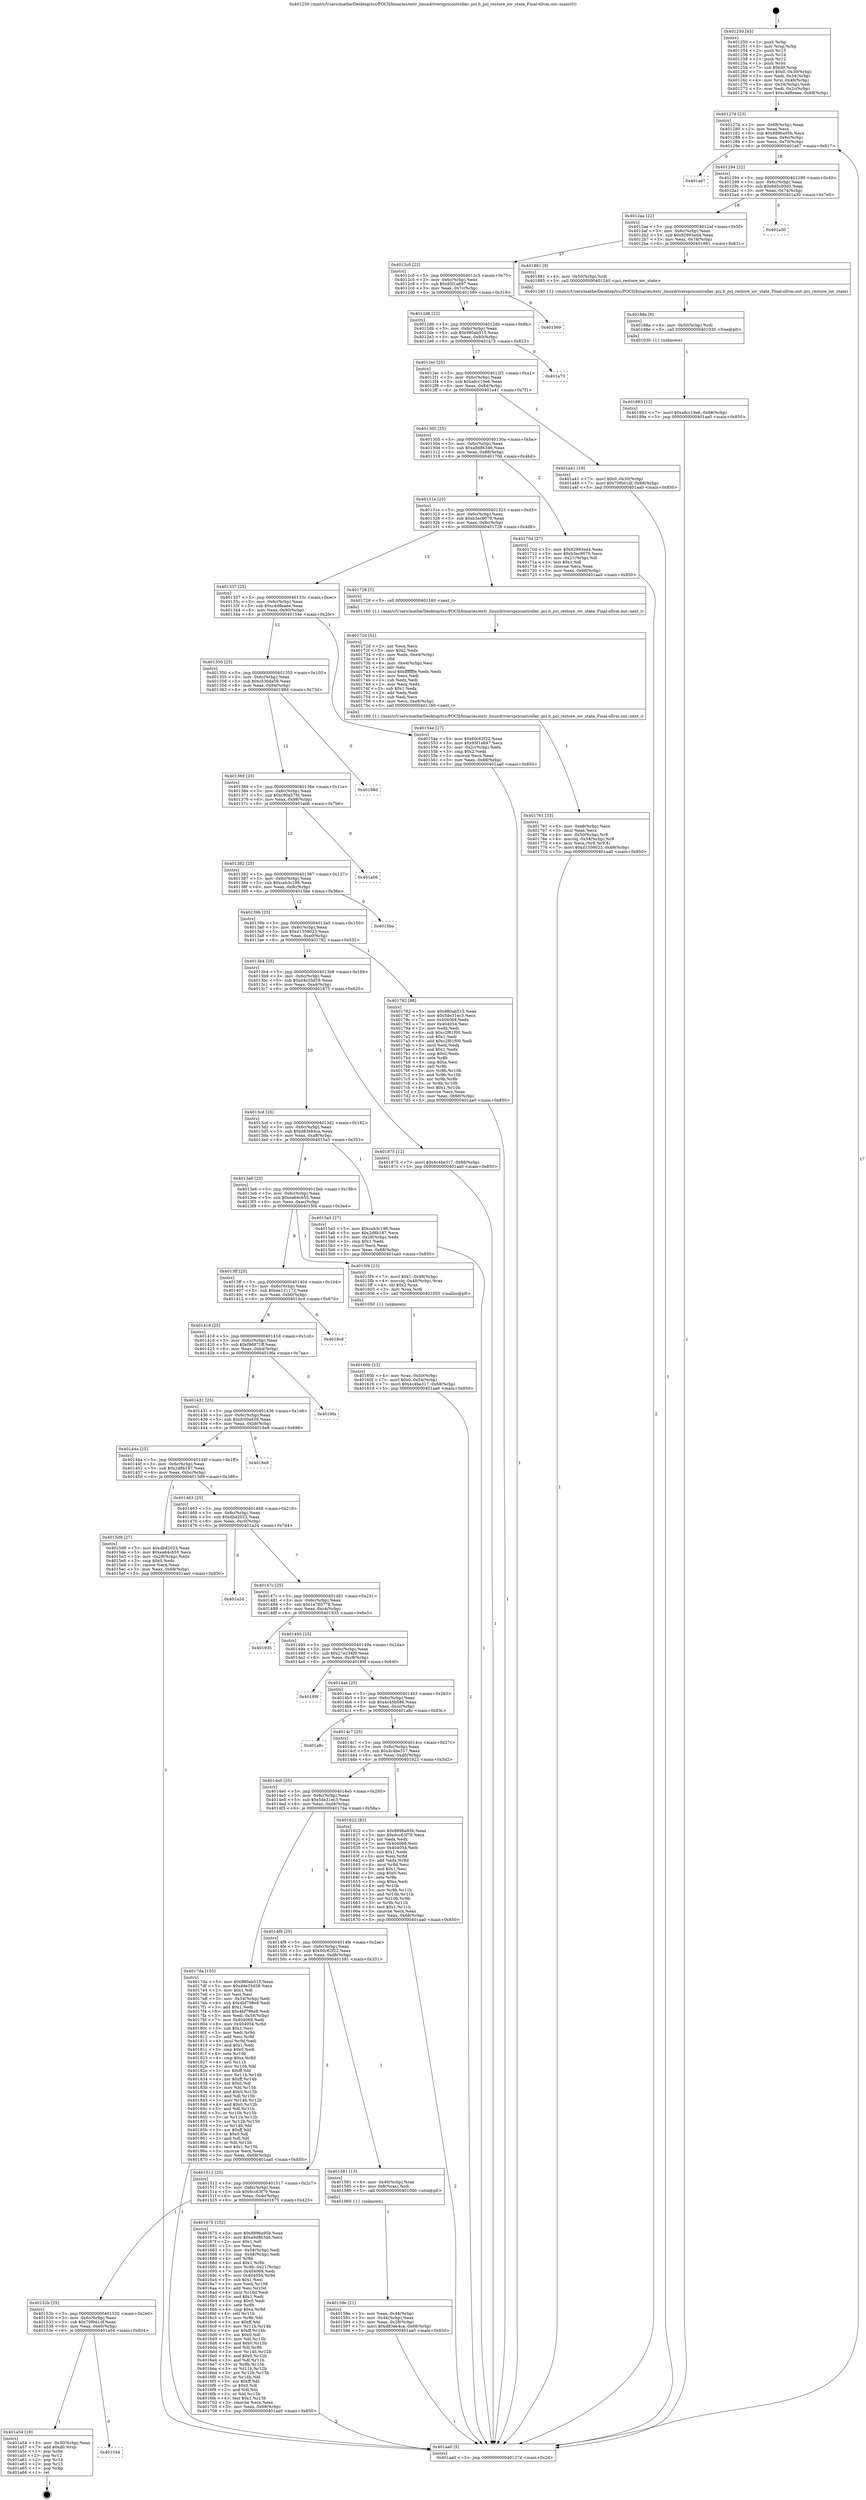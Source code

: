 digraph "0x401250" {
  label = "0x401250 (/mnt/c/Users/mathe/Desktop/tcc/POCII/binaries/extr_linuxdriverspcicontroller..pci.h_pci_restore_iov_state_Final-ollvm.out::main(0))"
  labelloc = "t"
  node[shape=record]

  Entry [label="",width=0.3,height=0.3,shape=circle,fillcolor=black,style=filled]
  "0x40127d" [label="{
     0x40127d [23]\l
     | [instrs]\l
     &nbsp;&nbsp;0x40127d \<+3\>: mov -0x68(%rbp),%eax\l
     &nbsp;&nbsp;0x401280 \<+2\>: mov %eax,%ecx\l
     &nbsp;&nbsp;0x401282 \<+6\>: sub $0x8896a95b,%ecx\l
     &nbsp;&nbsp;0x401288 \<+3\>: mov %eax,-0x6c(%rbp)\l
     &nbsp;&nbsp;0x40128b \<+3\>: mov %ecx,-0x70(%rbp)\l
     &nbsp;&nbsp;0x40128e \<+6\>: je 0000000000401a67 \<main+0x817\>\l
  }"]
  "0x401a67" [label="{
     0x401a67\l
  }", style=dashed]
  "0x401294" [label="{
     0x401294 [22]\l
     | [instrs]\l
     &nbsp;&nbsp;0x401294 \<+5\>: jmp 0000000000401299 \<main+0x49\>\l
     &nbsp;&nbsp;0x401299 \<+3\>: mov -0x6c(%rbp),%eax\l
     &nbsp;&nbsp;0x40129c \<+5\>: sub $0x8d5c00d3,%eax\l
     &nbsp;&nbsp;0x4012a1 \<+3\>: mov %eax,-0x74(%rbp)\l
     &nbsp;&nbsp;0x4012a4 \<+6\>: je 0000000000401a30 \<main+0x7e0\>\l
  }"]
  Exit [label="",width=0.3,height=0.3,shape=circle,fillcolor=black,style=filled,peripheries=2]
  "0x401a30" [label="{
     0x401a30\l
  }", style=dashed]
  "0x4012aa" [label="{
     0x4012aa [22]\l
     | [instrs]\l
     &nbsp;&nbsp;0x4012aa \<+5\>: jmp 00000000004012af \<main+0x5f\>\l
     &nbsp;&nbsp;0x4012af \<+3\>: mov -0x6c(%rbp),%eax\l
     &nbsp;&nbsp;0x4012b2 \<+5\>: sub $0x92993ed4,%eax\l
     &nbsp;&nbsp;0x4012b7 \<+3\>: mov %eax,-0x78(%rbp)\l
     &nbsp;&nbsp;0x4012ba \<+6\>: je 0000000000401881 \<main+0x631\>\l
  }"]
  "0x401544" [label="{
     0x401544\l
  }", style=dashed]
  "0x401881" [label="{
     0x401881 [9]\l
     | [instrs]\l
     &nbsp;&nbsp;0x401881 \<+4\>: mov -0x50(%rbp),%rdi\l
     &nbsp;&nbsp;0x401885 \<+5\>: call 0000000000401240 \<pci_restore_iov_state\>\l
     | [calls]\l
     &nbsp;&nbsp;0x401240 \{1\} (/mnt/c/Users/mathe/Desktop/tcc/POCII/binaries/extr_linuxdriverspcicontroller..pci.h_pci_restore_iov_state_Final-ollvm.out::pci_restore_iov_state)\l
  }"]
  "0x4012c0" [label="{
     0x4012c0 [22]\l
     | [instrs]\l
     &nbsp;&nbsp;0x4012c0 \<+5\>: jmp 00000000004012c5 \<main+0x75\>\l
     &nbsp;&nbsp;0x4012c5 \<+3\>: mov -0x6c(%rbp),%eax\l
     &nbsp;&nbsp;0x4012c8 \<+5\>: sub $0x95f1a697,%eax\l
     &nbsp;&nbsp;0x4012cd \<+3\>: mov %eax,-0x7c(%rbp)\l
     &nbsp;&nbsp;0x4012d0 \<+6\>: je 0000000000401569 \<main+0x319\>\l
  }"]
  "0x401a54" [label="{
     0x401a54 [19]\l
     | [instrs]\l
     &nbsp;&nbsp;0x401a54 \<+3\>: mov -0x30(%rbp),%eax\l
     &nbsp;&nbsp;0x401a57 \<+7\>: add $0xd0,%rsp\l
     &nbsp;&nbsp;0x401a5e \<+1\>: pop %rbx\l
     &nbsp;&nbsp;0x401a5f \<+2\>: pop %r12\l
     &nbsp;&nbsp;0x401a61 \<+2\>: pop %r14\l
     &nbsp;&nbsp;0x401a63 \<+2\>: pop %r15\l
     &nbsp;&nbsp;0x401a65 \<+1\>: pop %rbp\l
     &nbsp;&nbsp;0x401a66 \<+1\>: ret\l
  }"]
  "0x401569" [label="{
     0x401569\l
  }", style=dashed]
  "0x4012d6" [label="{
     0x4012d6 [22]\l
     | [instrs]\l
     &nbsp;&nbsp;0x4012d6 \<+5\>: jmp 00000000004012db \<main+0x8b\>\l
     &nbsp;&nbsp;0x4012db \<+3\>: mov -0x6c(%rbp),%eax\l
     &nbsp;&nbsp;0x4012de \<+5\>: sub $0x980ab515,%eax\l
     &nbsp;&nbsp;0x4012e3 \<+3\>: mov %eax,-0x80(%rbp)\l
     &nbsp;&nbsp;0x4012e6 \<+6\>: je 0000000000401a73 \<main+0x823\>\l
  }"]
  "0x401893" [label="{
     0x401893 [12]\l
     | [instrs]\l
     &nbsp;&nbsp;0x401893 \<+7\>: movl $0xa8cc19e6,-0x68(%rbp)\l
     &nbsp;&nbsp;0x40189a \<+5\>: jmp 0000000000401aa0 \<main+0x850\>\l
  }"]
  "0x401a73" [label="{
     0x401a73\l
  }", style=dashed]
  "0x4012ec" [label="{
     0x4012ec [25]\l
     | [instrs]\l
     &nbsp;&nbsp;0x4012ec \<+5\>: jmp 00000000004012f1 \<main+0xa1\>\l
     &nbsp;&nbsp;0x4012f1 \<+3\>: mov -0x6c(%rbp),%eax\l
     &nbsp;&nbsp;0x4012f4 \<+5\>: sub $0xa8cc19e6,%eax\l
     &nbsp;&nbsp;0x4012f9 \<+6\>: mov %eax,-0x84(%rbp)\l
     &nbsp;&nbsp;0x4012ff \<+6\>: je 0000000000401a41 \<main+0x7f1\>\l
  }"]
  "0x40188a" [label="{
     0x40188a [9]\l
     | [instrs]\l
     &nbsp;&nbsp;0x40188a \<+4\>: mov -0x50(%rbp),%rdi\l
     &nbsp;&nbsp;0x40188e \<+5\>: call 0000000000401030 \<free@plt\>\l
     | [calls]\l
     &nbsp;&nbsp;0x401030 \{1\} (unknown)\l
  }"]
  "0x401a41" [label="{
     0x401a41 [19]\l
     | [instrs]\l
     &nbsp;&nbsp;0x401a41 \<+7\>: movl $0x0,-0x30(%rbp)\l
     &nbsp;&nbsp;0x401a48 \<+7\>: movl $0x70f0d1df,-0x68(%rbp)\l
     &nbsp;&nbsp;0x401a4f \<+5\>: jmp 0000000000401aa0 \<main+0x850\>\l
  }"]
  "0x401305" [label="{
     0x401305 [25]\l
     | [instrs]\l
     &nbsp;&nbsp;0x401305 \<+5\>: jmp 000000000040130a \<main+0xba\>\l
     &nbsp;&nbsp;0x40130a \<+3\>: mov -0x6c(%rbp),%eax\l
     &nbsp;&nbsp;0x40130d \<+5\>: sub $0xa9d86346,%eax\l
     &nbsp;&nbsp;0x401312 \<+6\>: mov %eax,-0x88(%rbp)\l
     &nbsp;&nbsp;0x401318 \<+6\>: je 000000000040170d \<main+0x4bd\>\l
  }"]
  "0x401761" [label="{
     0x401761 [33]\l
     | [instrs]\l
     &nbsp;&nbsp;0x401761 \<+6\>: mov -0xe8(%rbp),%ecx\l
     &nbsp;&nbsp;0x401767 \<+3\>: imul %eax,%ecx\l
     &nbsp;&nbsp;0x40176a \<+4\>: mov -0x50(%rbp),%r8\l
     &nbsp;&nbsp;0x40176e \<+4\>: movslq -0x54(%rbp),%r9\l
     &nbsp;&nbsp;0x401772 \<+4\>: mov %ecx,(%r8,%r9,4)\l
     &nbsp;&nbsp;0x401776 \<+7\>: movl $0xd1356023,-0x68(%rbp)\l
     &nbsp;&nbsp;0x40177d \<+5\>: jmp 0000000000401aa0 \<main+0x850\>\l
  }"]
  "0x40170d" [label="{
     0x40170d [27]\l
     | [instrs]\l
     &nbsp;&nbsp;0x40170d \<+5\>: mov $0x92993ed4,%eax\l
     &nbsp;&nbsp;0x401712 \<+5\>: mov $0xb3ec9070,%ecx\l
     &nbsp;&nbsp;0x401717 \<+3\>: mov -0x21(%rbp),%dl\l
     &nbsp;&nbsp;0x40171a \<+3\>: test $0x1,%dl\l
     &nbsp;&nbsp;0x40171d \<+3\>: cmovne %ecx,%eax\l
     &nbsp;&nbsp;0x401720 \<+3\>: mov %eax,-0x68(%rbp)\l
     &nbsp;&nbsp;0x401723 \<+5\>: jmp 0000000000401aa0 \<main+0x850\>\l
  }"]
  "0x40131e" [label="{
     0x40131e [25]\l
     | [instrs]\l
     &nbsp;&nbsp;0x40131e \<+5\>: jmp 0000000000401323 \<main+0xd3\>\l
     &nbsp;&nbsp;0x401323 \<+3\>: mov -0x6c(%rbp),%eax\l
     &nbsp;&nbsp;0x401326 \<+5\>: sub $0xb3ec9070,%eax\l
     &nbsp;&nbsp;0x40132b \<+6\>: mov %eax,-0x8c(%rbp)\l
     &nbsp;&nbsp;0x401331 \<+6\>: je 0000000000401728 \<main+0x4d8\>\l
  }"]
  "0x40172d" [label="{
     0x40172d [52]\l
     | [instrs]\l
     &nbsp;&nbsp;0x40172d \<+2\>: xor %ecx,%ecx\l
     &nbsp;&nbsp;0x40172f \<+5\>: mov $0x2,%edx\l
     &nbsp;&nbsp;0x401734 \<+6\>: mov %edx,-0xe4(%rbp)\l
     &nbsp;&nbsp;0x40173a \<+1\>: cltd\l
     &nbsp;&nbsp;0x40173b \<+6\>: mov -0xe4(%rbp),%esi\l
     &nbsp;&nbsp;0x401741 \<+2\>: idiv %esi\l
     &nbsp;&nbsp;0x401743 \<+6\>: imul $0xfffffffe,%edx,%edx\l
     &nbsp;&nbsp;0x401749 \<+2\>: mov %ecx,%edi\l
     &nbsp;&nbsp;0x40174b \<+2\>: sub %edx,%edi\l
     &nbsp;&nbsp;0x40174d \<+2\>: mov %ecx,%edx\l
     &nbsp;&nbsp;0x40174f \<+3\>: sub $0x1,%edx\l
     &nbsp;&nbsp;0x401752 \<+2\>: add %edx,%edi\l
     &nbsp;&nbsp;0x401754 \<+2\>: sub %edi,%ecx\l
     &nbsp;&nbsp;0x401756 \<+6\>: mov %ecx,-0xe8(%rbp)\l
     &nbsp;&nbsp;0x40175c \<+5\>: call 0000000000401160 \<next_i\>\l
     | [calls]\l
     &nbsp;&nbsp;0x401160 \{1\} (/mnt/c/Users/mathe/Desktop/tcc/POCII/binaries/extr_linuxdriverspcicontroller..pci.h_pci_restore_iov_state_Final-ollvm.out::next_i)\l
  }"]
  "0x401728" [label="{
     0x401728 [5]\l
     | [instrs]\l
     &nbsp;&nbsp;0x401728 \<+5\>: call 0000000000401160 \<next_i\>\l
     | [calls]\l
     &nbsp;&nbsp;0x401160 \{1\} (/mnt/c/Users/mathe/Desktop/tcc/POCII/binaries/extr_linuxdriverspcicontroller..pci.h_pci_restore_iov_state_Final-ollvm.out::next_i)\l
  }"]
  "0x401337" [label="{
     0x401337 [25]\l
     | [instrs]\l
     &nbsp;&nbsp;0x401337 \<+5\>: jmp 000000000040133c \<main+0xec\>\l
     &nbsp;&nbsp;0x40133c \<+3\>: mov -0x6c(%rbp),%eax\l
     &nbsp;&nbsp;0x40133f \<+5\>: sub $0xc4d8eaee,%eax\l
     &nbsp;&nbsp;0x401344 \<+6\>: mov %eax,-0x90(%rbp)\l
     &nbsp;&nbsp;0x40134a \<+6\>: je 000000000040154e \<main+0x2fe\>\l
  }"]
  "0x40152b" [label="{
     0x40152b [25]\l
     | [instrs]\l
     &nbsp;&nbsp;0x40152b \<+5\>: jmp 0000000000401530 \<main+0x2e0\>\l
     &nbsp;&nbsp;0x401530 \<+3\>: mov -0x6c(%rbp),%eax\l
     &nbsp;&nbsp;0x401533 \<+5\>: sub $0x70f0d1df,%eax\l
     &nbsp;&nbsp;0x401538 \<+6\>: mov %eax,-0xe0(%rbp)\l
     &nbsp;&nbsp;0x40153e \<+6\>: je 0000000000401a54 \<main+0x804\>\l
  }"]
  "0x40154e" [label="{
     0x40154e [27]\l
     | [instrs]\l
     &nbsp;&nbsp;0x40154e \<+5\>: mov $0x60c62f22,%eax\l
     &nbsp;&nbsp;0x401553 \<+5\>: mov $0x95f1a697,%ecx\l
     &nbsp;&nbsp;0x401558 \<+3\>: mov -0x2c(%rbp),%edx\l
     &nbsp;&nbsp;0x40155b \<+3\>: cmp $0x2,%edx\l
     &nbsp;&nbsp;0x40155e \<+3\>: cmovne %ecx,%eax\l
     &nbsp;&nbsp;0x401561 \<+3\>: mov %eax,-0x68(%rbp)\l
     &nbsp;&nbsp;0x401564 \<+5\>: jmp 0000000000401aa0 \<main+0x850\>\l
  }"]
  "0x401350" [label="{
     0x401350 [25]\l
     | [instrs]\l
     &nbsp;&nbsp;0x401350 \<+5\>: jmp 0000000000401355 \<main+0x105\>\l
     &nbsp;&nbsp;0x401355 \<+3\>: mov -0x6c(%rbp),%eax\l
     &nbsp;&nbsp;0x401358 \<+5\>: sub $0xc536da59,%eax\l
     &nbsp;&nbsp;0x40135d \<+6\>: mov %eax,-0x94(%rbp)\l
     &nbsp;&nbsp;0x401363 \<+6\>: je 000000000040198d \<main+0x73d\>\l
  }"]
  "0x401aa0" [label="{
     0x401aa0 [5]\l
     | [instrs]\l
     &nbsp;&nbsp;0x401aa0 \<+5\>: jmp 000000000040127d \<main+0x2d\>\l
  }"]
  "0x401250" [label="{
     0x401250 [45]\l
     | [instrs]\l
     &nbsp;&nbsp;0x401250 \<+1\>: push %rbp\l
     &nbsp;&nbsp;0x401251 \<+3\>: mov %rsp,%rbp\l
     &nbsp;&nbsp;0x401254 \<+2\>: push %r15\l
     &nbsp;&nbsp;0x401256 \<+2\>: push %r14\l
     &nbsp;&nbsp;0x401258 \<+2\>: push %r12\l
     &nbsp;&nbsp;0x40125a \<+1\>: push %rbx\l
     &nbsp;&nbsp;0x40125b \<+7\>: sub $0xd0,%rsp\l
     &nbsp;&nbsp;0x401262 \<+7\>: movl $0x0,-0x30(%rbp)\l
     &nbsp;&nbsp;0x401269 \<+3\>: mov %edi,-0x34(%rbp)\l
     &nbsp;&nbsp;0x40126c \<+4\>: mov %rsi,-0x40(%rbp)\l
     &nbsp;&nbsp;0x401270 \<+3\>: mov -0x34(%rbp),%edi\l
     &nbsp;&nbsp;0x401273 \<+3\>: mov %edi,-0x2c(%rbp)\l
     &nbsp;&nbsp;0x401276 \<+7\>: movl $0xc4d8eaee,-0x68(%rbp)\l
  }"]
  "0x401675" [label="{
     0x401675 [152]\l
     | [instrs]\l
     &nbsp;&nbsp;0x401675 \<+5\>: mov $0x8896a95b,%eax\l
     &nbsp;&nbsp;0x40167a \<+5\>: mov $0xa9d86346,%ecx\l
     &nbsp;&nbsp;0x40167f \<+2\>: mov $0x1,%dl\l
     &nbsp;&nbsp;0x401681 \<+2\>: xor %esi,%esi\l
     &nbsp;&nbsp;0x401683 \<+3\>: mov -0x54(%rbp),%edi\l
     &nbsp;&nbsp;0x401686 \<+3\>: cmp -0x48(%rbp),%edi\l
     &nbsp;&nbsp;0x401689 \<+4\>: setl %r8b\l
     &nbsp;&nbsp;0x40168d \<+4\>: and $0x1,%r8b\l
     &nbsp;&nbsp;0x401691 \<+4\>: mov %r8b,-0x21(%rbp)\l
     &nbsp;&nbsp;0x401695 \<+7\>: mov 0x404068,%edi\l
     &nbsp;&nbsp;0x40169c \<+8\>: mov 0x404054,%r9d\l
     &nbsp;&nbsp;0x4016a4 \<+3\>: sub $0x1,%esi\l
     &nbsp;&nbsp;0x4016a7 \<+3\>: mov %edi,%r10d\l
     &nbsp;&nbsp;0x4016aa \<+3\>: add %esi,%r10d\l
     &nbsp;&nbsp;0x4016ad \<+4\>: imul %r10d,%edi\l
     &nbsp;&nbsp;0x4016b1 \<+3\>: and $0x1,%edi\l
     &nbsp;&nbsp;0x4016b4 \<+3\>: cmp $0x0,%edi\l
     &nbsp;&nbsp;0x4016b7 \<+4\>: sete %r8b\l
     &nbsp;&nbsp;0x4016bb \<+4\>: cmp $0xa,%r9d\l
     &nbsp;&nbsp;0x4016bf \<+4\>: setl %r11b\l
     &nbsp;&nbsp;0x4016c3 \<+3\>: mov %r8b,%bl\l
     &nbsp;&nbsp;0x4016c6 \<+3\>: xor $0xff,%bl\l
     &nbsp;&nbsp;0x4016c9 \<+3\>: mov %r11b,%r14b\l
     &nbsp;&nbsp;0x4016cc \<+4\>: xor $0xff,%r14b\l
     &nbsp;&nbsp;0x4016d0 \<+3\>: xor $0x0,%dl\l
     &nbsp;&nbsp;0x4016d3 \<+3\>: mov %bl,%r15b\l
     &nbsp;&nbsp;0x4016d6 \<+4\>: and $0x0,%r15b\l
     &nbsp;&nbsp;0x4016da \<+3\>: and %dl,%r8b\l
     &nbsp;&nbsp;0x4016dd \<+3\>: mov %r14b,%r12b\l
     &nbsp;&nbsp;0x4016e0 \<+4\>: and $0x0,%r12b\l
     &nbsp;&nbsp;0x4016e4 \<+3\>: and %dl,%r11b\l
     &nbsp;&nbsp;0x4016e7 \<+3\>: or %r8b,%r15b\l
     &nbsp;&nbsp;0x4016ea \<+3\>: or %r11b,%r12b\l
     &nbsp;&nbsp;0x4016ed \<+3\>: xor %r12b,%r15b\l
     &nbsp;&nbsp;0x4016f0 \<+3\>: or %r14b,%bl\l
     &nbsp;&nbsp;0x4016f3 \<+3\>: xor $0xff,%bl\l
     &nbsp;&nbsp;0x4016f6 \<+3\>: or $0x0,%dl\l
     &nbsp;&nbsp;0x4016f9 \<+2\>: and %dl,%bl\l
     &nbsp;&nbsp;0x4016fb \<+3\>: or %bl,%r15b\l
     &nbsp;&nbsp;0x4016fe \<+4\>: test $0x1,%r15b\l
     &nbsp;&nbsp;0x401702 \<+3\>: cmovne %ecx,%eax\l
     &nbsp;&nbsp;0x401705 \<+3\>: mov %eax,-0x68(%rbp)\l
     &nbsp;&nbsp;0x401708 \<+5\>: jmp 0000000000401aa0 \<main+0x850\>\l
  }"]
  "0x40198d" [label="{
     0x40198d\l
  }", style=dashed]
  "0x401369" [label="{
     0x401369 [25]\l
     | [instrs]\l
     &nbsp;&nbsp;0x401369 \<+5\>: jmp 000000000040136e \<main+0x11e\>\l
     &nbsp;&nbsp;0x40136e \<+3\>: mov -0x6c(%rbp),%eax\l
     &nbsp;&nbsp;0x401371 \<+5\>: sub $0xc90a57fd,%eax\l
     &nbsp;&nbsp;0x401376 \<+6\>: mov %eax,-0x98(%rbp)\l
     &nbsp;&nbsp;0x40137c \<+6\>: je 0000000000401a06 \<main+0x7b6\>\l
  }"]
  "0x40160b" [label="{
     0x40160b [23]\l
     | [instrs]\l
     &nbsp;&nbsp;0x40160b \<+4\>: mov %rax,-0x50(%rbp)\l
     &nbsp;&nbsp;0x40160f \<+7\>: movl $0x0,-0x54(%rbp)\l
     &nbsp;&nbsp;0x401616 \<+7\>: movl $0x4c4be317,-0x68(%rbp)\l
     &nbsp;&nbsp;0x40161d \<+5\>: jmp 0000000000401aa0 \<main+0x850\>\l
  }"]
  "0x401a06" [label="{
     0x401a06\l
  }", style=dashed]
  "0x401382" [label="{
     0x401382 [25]\l
     | [instrs]\l
     &nbsp;&nbsp;0x401382 \<+5\>: jmp 0000000000401387 \<main+0x137\>\l
     &nbsp;&nbsp;0x401387 \<+3\>: mov -0x6c(%rbp),%eax\l
     &nbsp;&nbsp;0x40138a \<+5\>: sub $0xcab3c198,%eax\l
     &nbsp;&nbsp;0x40138f \<+6\>: mov %eax,-0x9c(%rbp)\l
     &nbsp;&nbsp;0x401395 \<+6\>: je 00000000004015be \<main+0x36e\>\l
  }"]
  "0x40158e" [label="{
     0x40158e [21]\l
     | [instrs]\l
     &nbsp;&nbsp;0x40158e \<+3\>: mov %eax,-0x44(%rbp)\l
     &nbsp;&nbsp;0x401591 \<+3\>: mov -0x44(%rbp),%eax\l
     &nbsp;&nbsp;0x401594 \<+3\>: mov %eax,-0x28(%rbp)\l
     &nbsp;&nbsp;0x401597 \<+7\>: movl $0xd83eb4ca,-0x68(%rbp)\l
     &nbsp;&nbsp;0x40159e \<+5\>: jmp 0000000000401aa0 \<main+0x850\>\l
  }"]
  "0x4015be" [label="{
     0x4015be\l
  }", style=dashed]
  "0x40139b" [label="{
     0x40139b [25]\l
     | [instrs]\l
     &nbsp;&nbsp;0x40139b \<+5\>: jmp 00000000004013a0 \<main+0x150\>\l
     &nbsp;&nbsp;0x4013a0 \<+3\>: mov -0x6c(%rbp),%eax\l
     &nbsp;&nbsp;0x4013a3 \<+5\>: sub $0xd1356023,%eax\l
     &nbsp;&nbsp;0x4013a8 \<+6\>: mov %eax,-0xa0(%rbp)\l
     &nbsp;&nbsp;0x4013ae \<+6\>: je 0000000000401782 \<main+0x532\>\l
  }"]
  "0x401512" [label="{
     0x401512 [25]\l
     | [instrs]\l
     &nbsp;&nbsp;0x401512 \<+5\>: jmp 0000000000401517 \<main+0x2c7\>\l
     &nbsp;&nbsp;0x401517 \<+3\>: mov -0x6c(%rbp),%eax\l
     &nbsp;&nbsp;0x40151a \<+5\>: sub $0x6cc63f79,%eax\l
     &nbsp;&nbsp;0x40151f \<+6\>: mov %eax,-0xdc(%rbp)\l
     &nbsp;&nbsp;0x401525 \<+6\>: je 0000000000401675 \<main+0x425\>\l
  }"]
  "0x401782" [label="{
     0x401782 [88]\l
     | [instrs]\l
     &nbsp;&nbsp;0x401782 \<+5\>: mov $0x980ab515,%eax\l
     &nbsp;&nbsp;0x401787 \<+5\>: mov $0x5de31ec3,%ecx\l
     &nbsp;&nbsp;0x40178c \<+7\>: mov 0x404068,%edx\l
     &nbsp;&nbsp;0x401793 \<+7\>: mov 0x404054,%esi\l
     &nbsp;&nbsp;0x40179a \<+2\>: mov %edx,%edi\l
     &nbsp;&nbsp;0x40179c \<+6\>: sub $0xc2f61f00,%edi\l
     &nbsp;&nbsp;0x4017a2 \<+3\>: sub $0x1,%edi\l
     &nbsp;&nbsp;0x4017a5 \<+6\>: add $0xc2f61f00,%edi\l
     &nbsp;&nbsp;0x4017ab \<+3\>: imul %edi,%edx\l
     &nbsp;&nbsp;0x4017ae \<+3\>: and $0x1,%edx\l
     &nbsp;&nbsp;0x4017b1 \<+3\>: cmp $0x0,%edx\l
     &nbsp;&nbsp;0x4017b4 \<+4\>: sete %r8b\l
     &nbsp;&nbsp;0x4017b8 \<+3\>: cmp $0xa,%esi\l
     &nbsp;&nbsp;0x4017bb \<+4\>: setl %r9b\l
     &nbsp;&nbsp;0x4017bf \<+3\>: mov %r8b,%r10b\l
     &nbsp;&nbsp;0x4017c2 \<+3\>: and %r9b,%r10b\l
     &nbsp;&nbsp;0x4017c5 \<+3\>: xor %r9b,%r8b\l
     &nbsp;&nbsp;0x4017c8 \<+3\>: or %r8b,%r10b\l
     &nbsp;&nbsp;0x4017cb \<+4\>: test $0x1,%r10b\l
     &nbsp;&nbsp;0x4017cf \<+3\>: cmovne %ecx,%eax\l
     &nbsp;&nbsp;0x4017d2 \<+3\>: mov %eax,-0x68(%rbp)\l
     &nbsp;&nbsp;0x4017d5 \<+5\>: jmp 0000000000401aa0 \<main+0x850\>\l
  }"]
  "0x4013b4" [label="{
     0x4013b4 [25]\l
     | [instrs]\l
     &nbsp;&nbsp;0x4013b4 \<+5\>: jmp 00000000004013b9 \<main+0x169\>\l
     &nbsp;&nbsp;0x4013b9 \<+3\>: mov -0x6c(%rbp),%eax\l
     &nbsp;&nbsp;0x4013bc \<+5\>: sub $0xd4e35d59,%eax\l
     &nbsp;&nbsp;0x4013c1 \<+6\>: mov %eax,-0xa4(%rbp)\l
     &nbsp;&nbsp;0x4013c7 \<+6\>: je 0000000000401875 \<main+0x625\>\l
  }"]
  "0x401581" [label="{
     0x401581 [13]\l
     | [instrs]\l
     &nbsp;&nbsp;0x401581 \<+4\>: mov -0x40(%rbp),%rax\l
     &nbsp;&nbsp;0x401585 \<+4\>: mov 0x8(%rax),%rdi\l
     &nbsp;&nbsp;0x401589 \<+5\>: call 0000000000401060 \<atoi@plt\>\l
     | [calls]\l
     &nbsp;&nbsp;0x401060 \{1\} (unknown)\l
  }"]
  "0x401875" [label="{
     0x401875 [12]\l
     | [instrs]\l
     &nbsp;&nbsp;0x401875 \<+7\>: movl $0x4c4be317,-0x68(%rbp)\l
     &nbsp;&nbsp;0x40187c \<+5\>: jmp 0000000000401aa0 \<main+0x850\>\l
  }"]
  "0x4013cd" [label="{
     0x4013cd [25]\l
     | [instrs]\l
     &nbsp;&nbsp;0x4013cd \<+5\>: jmp 00000000004013d2 \<main+0x182\>\l
     &nbsp;&nbsp;0x4013d2 \<+3\>: mov -0x6c(%rbp),%eax\l
     &nbsp;&nbsp;0x4013d5 \<+5\>: sub $0xd83eb4ca,%eax\l
     &nbsp;&nbsp;0x4013da \<+6\>: mov %eax,-0xa8(%rbp)\l
     &nbsp;&nbsp;0x4013e0 \<+6\>: je 00000000004015a3 \<main+0x353\>\l
  }"]
  "0x4014f9" [label="{
     0x4014f9 [25]\l
     | [instrs]\l
     &nbsp;&nbsp;0x4014f9 \<+5\>: jmp 00000000004014fe \<main+0x2ae\>\l
     &nbsp;&nbsp;0x4014fe \<+3\>: mov -0x6c(%rbp),%eax\l
     &nbsp;&nbsp;0x401501 \<+5\>: sub $0x60c62f22,%eax\l
     &nbsp;&nbsp;0x401506 \<+6\>: mov %eax,-0xd8(%rbp)\l
     &nbsp;&nbsp;0x40150c \<+6\>: je 0000000000401581 \<main+0x331\>\l
  }"]
  "0x4015a3" [label="{
     0x4015a3 [27]\l
     | [instrs]\l
     &nbsp;&nbsp;0x4015a3 \<+5\>: mov $0xcab3c198,%eax\l
     &nbsp;&nbsp;0x4015a8 \<+5\>: mov $0x2d8b187,%ecx\l
     &nbsp;&nbsp;0x4015ad \<+3\>: mov -0x28(%rbp),%edx\l
     &nbsp;&nbsp;0x4015b0 \<+3\>: cmp $0x1,%edx\l
     &nbsp;&nbsp;0x4015b3 \<+3\>: cmovl %ecx,%eax\l
     &nbsp;&nbsp;0x4015b6 \<+3\>: mov %eax,-0x68(%rbp)\l
     &nbsp;&nbsp;0x4015b9 \<+5\>: jmp 0000000000401aa0 \<main+0x850\>\l
  }"]
  "0x4013e6" [label="{
     0x4013e6 [25]\l
     | [instrs]\l
     &nbsp;&nbsp;0x4013e6 \<+5\>: jmp 00000000004013eb \<main+0x19b\>\l
     &nbsp;&nbsp;0x4013eb \<+3\>: mov -0x6c(%rbp),%eax\l
     &nbsp;&nbsp;0x4013ee \<+5\>: sub $0xea64cb55,%eax\l
     &nbsp;&nbsp;0x4013f3 \<+6\>: mov %eax,-0xac(%rbp)\l
     &nbsp;&nbsp;0x4013f9 \<+6\>: je 00000000004015f4 \<main+0x3a4\>\l
  }"]
  "0x4017da" [label="{
     0x4017da [155]\l
     | [instrs]\l
     &nbsp;&nbsp;0x4017da \<+5\>: mov $0x980ab515,%eax\l
     &nbsp;&nbsp;0x4017df \<+5\>: mov $0xd4e35d59,%ecx\l
     &nbsp;&nbsp;0x4017e4 \<+2\>: mov $0x1,%dl\l
     &nbsp;&nbsp;0x4017e6 \<+2\>: xor %esi,%esi\l
     &nbsp;&nbsp;0x4017e8 \<+3\>: mov -0x54(%rbp),%edi\l
     &nbsp;&nbsp;0x4017eb \<+6\>: sub $0x4bf798e8,%edi\l
     &nbsp;&nbsp;0x4017f1 \<+3\>: add $0x1,%edi\l
     &nbsp;&nbsp;0x4017f4 \<+6\>: add $0x4bf798e8,%edi\l
     &nbsp;&nbsp;0x4017fa \<+3\>: mov %edi,-0x54(%rbp)\l
     &nbsp;&nbsp;0x4017fd \<+7\>: mov 0x404068,%edi\l
     &nbsp;&nbsp;0x401804 \<+8\>: mov 0x404054,%r8d\l
     &nbsp;&nbsp;0x40180c \<+3\>: sub $0x1,%esi\l
     &nbsp;&nbsp;0x40180f \<+3\>: mov %edi,%r9d\l
     &nbsp;&nbsp;0x401812 \<+3\>: add %esi,%r9d\l
     &nbsp;&nbsp;0x401815 \<+4\>: imul %r9d,%edi\l
     &nbsp;&nbsp;0x401819 \<+3\>: and $0x1,%edi\l
     &nbsp;&nbsp;0x40181c \<+3\>: cmp $0x0,%edi\l
     &nbsp;&nbsp;0x40181f \<+4\>: sete %r10b\l
     &nbsp;&nbsp;0x401823 \<+4\>: cmp $0xa,%r8d\l
     &nbsp;&nbsp;0x401827 \<+4\>: setl %r11b\l
     &nbsp;&nbsp;0x40182b \<+3\>: mov %r10b,%bl\l
     &nbsp;&nbsp;0x40182e \<+3\>: xor $0xff,%bl\l
     &nbsp;&nbsp;0x401831 \<+3\>: mov %r11b,%r14b\l
     &nbsp;&nbsp;0x401834 \<+4\>: xor $0xff,%r14b\l
     &nbsp;&nbsp;0x401838 \<+3\>: xor $0x0,%dl\l
     &nbsp;&nbsp;0x40183b \<+3\>: mov %bl,%r15b\l
     &nbsp;&nbsp;0x40183e \<+4\>: and $0x0,%r15b\l
     &nbsp;&nbsp;0x401842 \<+3\>: and %dl,%r10b\l
     &nbsp;&nbsp;0x401845 \<+3\>: mov %r14b,%r12b\l
     &nbsp;&nbsp;0x401848 \<+4\>: and $0x0,%r12b\l
     &nbsp;&nbsp;0x40184c \<+3\>: and %dl,%r11b\l
     &nbsp;&nbsp;0x40184f \<+3\>: or %r10b,%r15b\l
     &nbsp;&nbsp;0x401852 \<+3\>: or %r11b,%r12b\l
     &nbsp;&nbsp;0x401855 \<+3\>: xor %r12b,%r15b\l
     &nbsp;&nbsp;0x401858 \<+3\>: or %r14b,%bl\l
     &nbsp;&nbsp;0x40185b \<+3\>: xor $0xff,%bl\l
     &nbsp;&nbsp;0x40185e \<+3\>: or $0x0,%dl\l
     &nbsp;&nbsp;0x401861 \<+2\>: and %dl,%bl\l
     &nbsp;&nbsp;0x401863 \<+3\>: or %bl,%r15b\l
     &nbsp;&nbsp;0x401866 \<+4\>: test $0x1,%r15b\l
     &nbsp;&nbsp;0x40186a \<+3\>: cmovne %ecx,%eax\l
     &nbsp;&nbsp;0x40186d \<+3\>: mov %eax,-0x68(%rbp)\l
     &nbsp;&nbsp;0x401870 \<+5\>: jmp 0000000000401aa0 \<main+0x850\>\l
  }"]
  "0x4015f4" [label="{
     0x4015f4 [23]\l
     | [instrs]\l
     &nbsp;&nbsp;0x4015f4 \<+7\>: movl $0x1,-0x48(%rbp)\l
     &nbsp;&nbsp;0x4015fb \<+4\>: movslq -0x48(%rbp),%rax\l
     &nbsp;&nbsp;0x4015ff \<+4\>: shl $0x2,%rax\l
     &nbsp;&nbsp;0x401603 \<+3\>: mov %rax,%rdi\l
     &nbsp;&nbsp;0x401606 \<+5\>: call 0000000000401050 \<malloc@plt\>\l
     | [calls]\l
     &nbsp;&nbsp;0x401050 \{1\} (unknown)\l
  }"]
  "0x4013ff" [label="{
     0x4013ff [25]\l
     | [instrs]\l
     &nbsp;&nbsp;0x4013ff \<+5\>: jmp 0000000000401404 \<main+0x1b4\>\l
     &nbsp;&nbsp;0x401404 \<+3\>: mov -0x6c(%rbp),%eax\l
     &nbsp;&nbsp;0x401407 \<+5\>: sub $0xee121172,%eax\l
     &nbsp;&nbsp;0x40140c \<+6\>: mov %eax,-0xb0(%rbp)\l
     &nbsp;&nbsp;0x401412 \<+6\>: je 00000000004018cd \<main+0x67d\>\l
  }"]
  "0x4014e0" [label="{
     0x4014e0 [25]\l
     | [instrs]\l
     &nbsp;&nbsp;0x4014e0 \<+5\>: jmp 00000000004014e5 \<main+0x295\>\l
     &nbsp;&nbsp;0x4014e5 \<+3\>: mov -0x6c(%rbp),%eax\l
     &nbsp;&nbsp;0x4014e8 \<+5\>: sub $0x5de31ec3,%eax\l
     &nbsp;&nbsp;0x4014ed \<+6\>: mov %eax,-0xd4(%rbp)\l
     &nbsp;&nbsp;0x4014f3 \<+6\>: je 00000000004017da \<main+0x58a\>\l
  }"]
  "0x4018cd" [label="{
     0x4018cd\l
  }", style=dashed]
  "0x401418" [label="{
     0x401418 [25]\l
     | [instrs]\l
     &nbsp;&nbsp;0x401418 \<+5\>: jmp 000000000040141d \<main+0x1cd\>\l
     &nbsp;&nbsp;0x40141d \<+3\>: mov -0x6c(%rbp),%eax\l
     &nbsp;&nbsp;0x401420 \<+5\>: sub $0xf9d871ff,%eax\l
     &nbsp;&nbsp;0x401425 \<+6\>: mov %eax,-0xb4(%rbp)\l
     &nbsp;&nbsp;0x40142b \<+6\>: je 00000000004019fa \<main+0x7aa\>\l
  }"]
  "0x401622" [label="{
     0x401622 [83]\l
     | [instrs]\l
     &nbsp;&nbsp;0x401622 \<+5\>: mov $0x8896a95b,%eax\l
     &nbsp;&nbsp;0x401627 \<+5\>: mov $0x6cc63f79,%ecx\l
     &nbsp;&nbsp;0x40162c \<+2\>: xor %edx,%edx\l
     &nbsp;&nbsp;0x40162e \<+7\>: mov 0x404068,%esi\l
     &nbsp;&nbsp;0x401635 \<+7\>: mov 0x404054,%edi\l
     &nbsp;&nbsp;0x40163c \<+3\>: sub $0x1,%edx\l
     &nbsp;&nbsp;0x40163f \<+3\>: mov %esi,%r8d\l
     &nbsp;&nbsp;0x401642 \<+3\>: add %edx,%r8d\l
     &nbsp;&nbsp;0x401645 \<+4\>: imul %r8d,%esi\l
     &nbsp;&nbsp;0x401649 \<+3\>: and $0x1,%esi\l
     &nbsp;&nbsp;0x40164c \<+3\>: cmp $0x0,%esi\l
     &nbsp;&nbsp;0x40164f \<+4\>: sete %r9b\l
     &nbsp;&nbsp;0x401653 \<+3\>: cmp $0xa,%edi\l
     &nbsp;&nbsp;0x401656 \<+4\>: setl %r10b\l
     &nbsp;&nbsp;0x40165a \<+3\>: mov %r9b,%r11b\l
     &nbsp;&nbsp;0x40165d \<+3\>: and %r10b,%r11b\l
     &nbsp;&nbsp;0x401660 \<+3\>: xor %r10b,%r9b\l
     &nbsp;&nbsp;0x401663 \<+3\>: or %r9b,%r11b\l
     &nbsp;&nbsp;0x401666 \<+4\>: test $0x1,%r11b\l
     &nbsp;&nbsp;0x40166a \<+3\>: cmovne %ecx,%eax\l
     &nbsp;&nbsp;0x40166d \<+3\>: mov %eax,-0x68(%rbp)\l
     &nbsp;&nbsp;0x401670 \<+5\>: jmp 0000000000401aa0 \<main+0x850\>\l
  }"]
  "0x4019fa" [label="{
     0x4019fa\l
  }", style=dashed]
  "0x401431" [label="{
     0x401431 [25]\l
     | [instrs]\l
     &nbsp;&nbsp;0x401431 \<+5\>: jmp 0000000000401436 \<main+0x1e6\>\l
     &nbsp;&nbsp;0x401436 \<+3\>: mov -0x6c(%rbp),%eax\l
     &nbsp;&nbsp;0x401439 \<+5\>: sub $0xfc00e459,%eax\l
     &nbsp;&nbsp;0x40143e \<+6\>: mov %eax,-0xb8(%rbp)\l
     &nbsp;&nbsp;0x401444 \<+6\>: je 00000000004018e8 \<main+0x698\>\l
  }"]
  "0x4014c7" [label="{
     0x4014c7 [25]\l
     | [instrs]\l
     &nbsp;&nbsp;0x4014c7 \<+5\>: jmp 00000000004014cc \<main+0x27c\>\l
     &nbsp;&nbsp;0x4014cc \<+3\>: mov -0x6c(%rbp),%eax\l
     &nbsp;&nbsp;0x4014cf \<+5\>: sub $0x4c4be317,%eax\l
     &nbsp;&nbsp;0x4014d4 \<+6\>: mov %eax,-0xd0(%rbp)\l
     &nbsp;&nbsp;0x4014da \<+6\>: je 0000000000401622 \<main+0x3d2\>\l
  }"]
  "0x4018e8" [label="{
     0x4018e8\l
  }", style=dashed]
  "0x40144a" [label="{
     0x40144a [25]\l
     | [instrs]\l
     &nbsp;&nbsp;0x40144a \<+5\>: jmp 000000000040144f \<main+0x1ff\>\l
     &nbsp;&nbsp;0x40144f \<+3\>: mov -0x6c(%rbp),%eax\l
     &nbsp;&nbsp;0x401452 \<+5\>: sub $0x2d8b187,%eax\l
     &nbsp;&nbsp;0x401457 \<+6\>: mov %eax,-0xbc(%rbp)\l
     &nbsp;&nbsp;0x40145d \<+6\>: je 00000000004015d9 \<main+0x389\>\l
  }"]
  "0x401a8c" [label="{
     0x401a8c\l
  }", style=dashed]
  "0x4015d9" [label="{
     0x4015d9 [27]\l
     | [instrs]\l
     &nbsp;&nbsp;0x4015d9 \<+5\>: mov $0xdbd2023,%eax\l
     &nbsp;&nbsp;0x4015de \<+5\>: mov $0xea64cb55,%ecx\l
     &nbsp;&nbsp;0x4015e3 \<+3\>: mov -0x28(%rbp),%edx\l
     &nbsp;&nbsp;0x4015e6 \<+3\>: cmp $0x0,%edx\l
     &nbsp;&nbsp;0x4015e9 \<+3\>: cmove %ecx,%eax\l
     &nbsp;&nbsp;0x4015ec \<+3\>: mov %eax,-0x68(%rbp)\l
     &nbsp;&nbsp;0x4015ef \<+5\>: jmp 0000000000401aa0 \<main+0x850\>\l
  }"]
  "0x401463" [label="{
     0x401463 [25]\l
     | [instrs]\l
     &nbsp;&nbsp;0x401463 \<+5\>: jmp 0000000000401468 \<main+0x218\>\l
     &nbsp;&nbsp;0x401468 \<+3\>: mov -0x6c(%rbp),%eax\l
     &nbsp;&nbsp;0x40146b \<+5\>: sub $0xdbd2023,%eax\l
     &nbsp;&nbsp;0x401470 \<+6\>: mov %eax,-0xc0(%rbp)\l
     &nbsp;&nbsp;0x401476 \<+6\>: je 0000000000401a24 \<main+0x7d4\>\l
  }"]
  "0x4014ae" [label="{
     0x4014ae [25]\l
     | [instrs]\l
     &nbsp;&nbsp;0x4014ae \<+5\>: jmp 00000000004014b3 \<main+0x263\>\l
     &nbsp;&nbsp;0x4014b3 \<+3\>: mov -0x6c(%rbp),%eax\l
     &nbsp;&nbsp;0x4014b6 \<+5\>: sub $0x4c45b586,%eax\l
     &nbsp;&nbsp;0x4014bb \<+6\>: mov %eax,-0xcc(%rbp)\l
     &nbsp;&nbsp;0x4014c1 \<+6\>: je 0000000000401a8c \<main+0x83c\>\l
  }"]
  "0x401a24" [label="{
     0x401a24\l
  }", style=dashed]
  "0x40147c" [label="{
     0x40147c [25]\l
     | [instrs]\l
     &nbsp;&nbsp;0x40147c \<+5\>: jmp 0000000000401481 \<main+0x231\>\l
     &nbsp;&nbsp;0x401481 \<+3\>: mov -0x6c(%rbp),%eax\l
     &nbsp;&nbsp;0x401484 \<+5\>: sub $0x1e780778,%eax\l
     &nbsp;&nbsp;0x401489 \<+6\>: mov %eax,-0xc4(%rbp)\l
     &nbsp;&nbsp;0x40148f \<+6\>: je 0000000000401935 \<main+0x6e5\>\l
  }"]
  "0x40189f" [label="{
     0x40189f\l
  }", style=dashed]
  "0x401935" [label="{
     0x401935\l
  }", style=dashed]
  "0x401495" [label="{
     0x401495 [25]\l
     | [instrs]\l
     &nbsp;&nbsp;0x401495 \<+5\>: jmp 000000000040149a \<main+0x24a\>\l
     &nbsp;&nbsp;0x40149a \<+3\>: mov -0x6c(%rbp),%eax\l
     &nbsp;&nbsp;0x40149d \<+5\>: sub $0x27e234f9,%eax\l
     &nbsp;&nbsp;0x4014a2 \<+6\>: mov %eax,-0xc8(%rbp)\l
     &nbsp;&nbsp;0x4014a8 \<+6\>: je 000000000040189f \<main+0x64f\>\l
  }"]
  Entry -> "0x401250" [label=" 1"]
  "0x40127d" -> "0x401a67" [label=" 0"]
  "0x40127d" -> "0x401294" [label=" 18"]
  "0x401a54" -> Exit [label=" 1"]
  "0x401294" -> "0x401a30" [label=" 0"]
  "0x401294" -> "0x4012aa" [label=" 18"]
  "0x40152b" -> "0x401544" [label=" 0"]
  "0x4012aa" -> "0x401881" [label=" 1"]
  "0x4012aa" -> "0x4012c0" [label=" 17"]
  "0x40152b" -> "0x401a54" [label=" 1"]
  "0x4012c0" -> "0x401569" [label=" 0"]
  "0x4012c0" -> "0x4012d6" [label=" 17"]
  "0x401a41" -> "0x401aa0" [label=" 1"]
  "0x4012d6" -> "0x401a73" [label=" 0"]
  "0x4012d6" -> "0x4012ec" [label=" 17"]
  "0x401893" -> "0x401aa0" [label=" 1"]
  "0x4012ec" -> "0x401a41" [label=" 1"]
  "0x4012ec" -> "0x401305" [label=" 16"]
  "0x40188a" -> "0x401893" [label=" 1"]
  "0x401305" -> "0x40170d" [label=" 2"]
  "0x401305" -> "0x40131e" [label=" 14"]
  "0x401881" -> "0x40188a" [label=" 1"]
  "0x40131e" -> "0x401728" [label=" 1"]
  "0x40131e" -> "0x401337" [label=" 13"]
  "0x401875" -> "0x401aa0" [label=" 1"]
  "0x401337" -> "0x40154e" [label=" 1"]
  "0x401337" -> "0x401350" [label=" 12"]
  "0x40154e" -> "0x401aa0" [label=" 1"]
  "0x401250" -> "0x40127d" [label=" 1"]
  "0x401aa0" -> "0x40127d" [label=" 17"]
  "0x4017da" -> "0x401aa0" [label=" 1"]
  "0x401350" -> "0x40198d" [label=" 0"]
  "0x401350" -> "0x401369" [label=" 12"]
  "0x401782" -> "0x401aa0" [label=" 1"]
  "0x401369" -> "0x401a06" [label=" 0"]
  "0x401369" -> "0x401382" [label=" 12"]
  "0x40172d" -> "0x401761" [label=" 1"]
  "0x401382" -> "0x4015be" [label=" 0"]
  "0x401382" -> "0x40139b" [label=" 12"]
  "0x401728" -> "0x40172d" [label=" 1"]
  "0x40139b" -> "0x401782" [label=" 1"]
  "0x40139b" -> "0x4013b4" [label=" 11"]
  "0x40170d" -> "0x401aa0" [label=" 2"]
  "0x4013b4" -> "0x401875" [label=" 1"]
  "0x4013b4" -> "0x4013cd" [label=" 10"]
  "0x401675" -> "0x401aa0" [label=" 2"]
  "0x4013cd" -> "0x4015a3" [label=" 1"]
  "0x4013cd" -> "0x4013e6" [label=" 9"]
  "0x401512" -> "0x401675" [label=" 2"]
  "0x4013e6" -> "0x4015f4" [label=" 1"]
  "0x4013e6" -> "0x4013ff" [label=" 8"]
  "0x401761" -> "0x401aa0" [label=" 1"]
  "0x4013ff" -> "0x4018cd" [label=" 0"]
  "0x4013ff" -> "0x401418" [label=" 8"]
  "0x40160b" -> "0x401aa0" [label=" 1"]
  "0x401418" -> "0x4019fa" [label=" 0"]
  "0x401418" -> "0x401431" [label=" 8"]
  "0x4015f4" -> "0x40160b" [label=" 1"]
  "0x401431" -> "0x4018e8" [label=" 0"]
  "0x401431" -> "0x40144a" [label=" 8"]
  "0x4015a3" -> "0x401aa0" [label=" 1"]
  "0x40144a" -> "0x4015d9" [label=" 1"]
  "0x40144a" -> "0x401463" [label=" 7"]
  "0x40158e" -> "0x401aa0" [label=" 1"]
  "0x401463" -> "0x401a24" [label=" 0"]
  "0x401463" -> "0x40147c" [label=" 7"]
  "0x4014f9" -> "0x401512" [label=" 3"]
  "0x40147c" -> "0x401935" [label=" 0"]
  "0x40147c" -> "0x401495" [label=" 7"]
  "0x4014f9" -> "0x401581" [label=" 1"]
  "0x401495" -> "0x40189f" [label=" 0"]
  "0x401495" -> "0x4014ae" [label=" 7"]
  "0x401581" -> "0x40158e" [label=" 1"]
  "0x4014ae" -> "0x401a8c" [label=" 0"]
  "0x4014ae" -> "0x4014c7" [label=" 7"]
  "0x4015d9" -> "0x401aa0" [label=" 1"]
  "0x4014c7" -> "0x401622" [label=" 2"]
  "0x4014c7" -> "0x4014e0" [label=" 5"]
  "0x401622" -> "0x401aa0" [label=" 2"]
  "0x4014e0" -> "0x4017da" [label=" 1"]
  "0x4014e0" -> "0x4014f9" [label=" 4"]
  "0x401512" -> "0x40152b" [label=" 1"]
}
